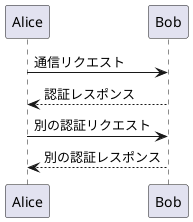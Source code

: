 @startuml
Alice -> Bob: 通信リクエスト
Bob --> Alice: 認証レスポンス

Alice -> Bob: 別の認証リクエスト
Alice <-- Bob: 別の認証レスポンス
@enduml
